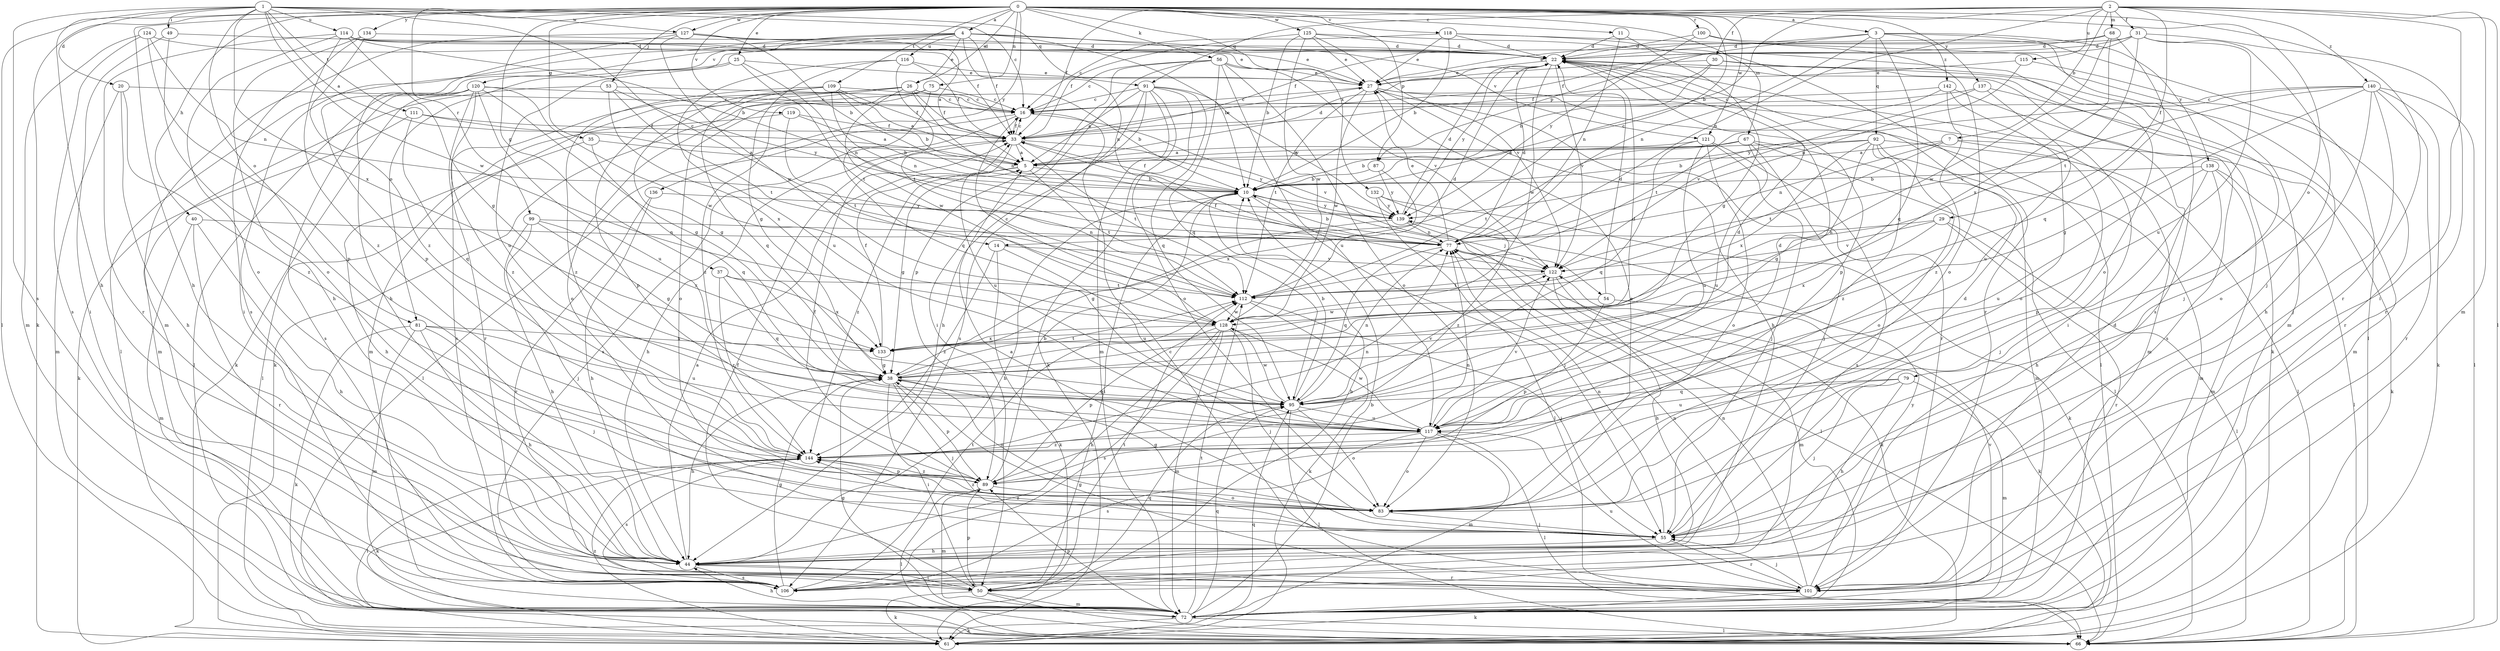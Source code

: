 strict digraph  {
0;
1;
2;
3;
4;
5;
7;
10;
11;
14;
16;
20;
22;
25;
26;
27;
29;
30;
31;
33;
35;
37;
38;
40;
44;
49;
50;
53;
54;
55;
56;
61;
66;
67;
68;
72;
75;
77;
79;
81;
83;
87;
89;
91;
92;
95;
99;
100;
101;
106;
109;
111;
112;
114;
115;
116;
117;
118;
119;
120;
121;
122;
124;
125;
127;
128;
132;
133;
134;
136;
137;
138;
139;
140;
142;
144;
0 -> 3  [label=a];
0 -> 4  [label=a];
0 -> 11  [label=c];
0 -> 14  [label=c];
0 -> 25  [label=e];
0 -> 26  [label=e];
0 -> 35  [label=g];
0 -> 37  [label=g];
0 -> 40  [label=h];
0 -> 44  [label=h];
0 -> 53  [label=j];
0 -> 56  [label=k];
0 -> 61  [label=k];
0 -> 66  [label=l];
0 -> 67  [label=m];
0 -> 75  [label=n];
0 -> 79  [label=o];
0 -> 87  [label=p];
0 -> 99  [label=r];
0 -> 100  [label=r];
0 -> 101  [label=r];
0 -> 109  [label=t];
0 -> 118  [label=v];
0 -> 119  [label=v];
0 -> 125  [label=w];
0 -> 127  [label=w];
0 -> 132  [label=x];
0 -> 134  [label=y];
0 -> 136  [label=y];
0 -> 137  [label=y];
0 -> 121  [label=w];
1 -> 5  [label=a];
1 -> 14  [label=c];
1 -> 16  [label=c];
1 -> 20  [label=d];
1 -> 44  [label=h];
1 -> 49  [label=i];
1 -> 81  [label=o];
1 -> 91  [label=q];
1 -> 106  [label=s];
1 -> 111  [label=t];
1 -> 114  [label=u];
1 -> 127  [label=w];
1 -> 128  [label=w];
1 -> 133  [label=x];
2 -> 7  [label=b];
2 -> 10  [label=b];
2 -> 29  [label=f];
2 -> 30  [label=f];
2 -> 31  [label=f];
2 -> 33  [label=f];
2 -> 50  [label=i];
2 -> 66  [label=l];
2 -> 68  [label=m];
2 -> 72  [label=m];
2 -> 77  [label=n];
2 -> 91  [label=q];
2 -> 115  [label=u];
2 -> 140  [label=z];
3 -> 22  [label=d];
3 -> 77  [label=n];
3 -> 87  [label=p];
3 -> 92  [label=q];
3 -> 95  [label=q];
3 -> 106  [label=s];
3 -> 138  [label=y];
3 -> 142  [label=z];
4 -> 10  [label=b];
4 -> 26  [label=e];
4 -> 27  [label=e];
4 -> 33  [label=f];
4 -> 44  [label=h];
4 -> 77  [label=n];
4 -> 81  [label=o];
4 -> 106  [label=s];
4 -> 116  [label=u];
4 -> 120  [label=v];
4 -> 121  [label=v];
5 -> 10  [label=b];
5 -> 22  [label=d];
5 -> 38  [label=g];
5 -> 112  [label=t];
5 -> 144  [label=z];
7 -> 5  [label=a];
7 -> 61  [label=k];
7 -> 77  [label=n];
7 -> 89  [label=p];
7 -> 112  [label=t];
10 -> 33  [label=f];
10 -> 44  [label=h];
10 -> 50  [label=i];
10 -> 54  [label=j];
10 -> 55  [label=j];
10 -> 139  [label=y];
11 -> 22  [label=d];
11 -> 38  [label=g];
11 -> 77  [label=n];
14 -> 61  [label=k];
14 -> 117  [label=u];
14 -> 122  [label=v];
14 -> 144  [label=z];
16 -> 33  [label=f];
16 -> 66  [label=l];
16 -> 106  [label=s];
16 -> 122  [label=v];
20 -> 16  [label=c];
20 -> 44  [label=h];
20 -> 72  [label=m];
20 -> 144  [label=z];
22 -> 27  [label=e];
22 -> 50  [label=i];
22 -> 61  [label=k];
22 -> 89  [label=p];
22 -> 122  [label=v];
22 -> 128  [label=w];
22 -> 139  [label=y];
25 -> 27  [label=e];
25 -> 66  [label=l];
25 -> 77  [label=n];
25 -> 112  [label=t];
25 -> 117  [label=u];
26 -> 10  [label=b];
26 -> 16  [label=c];
26 -> 33  [label=f];
26 -> 72  [label=m];
26 -> 77  [label=n];
26 -> 83  [label=o];
26 -> 89  [label=p];
26 -> 106  [label=s];
26 -> 128  [label=w];
27 -> 16  [label=c];
27 -> 44  [label=h];
27 -> 66  [label=l];
27 -> 72  [label=m];
27 -> 101  [label=r];
27 -> 112  [label=t];
27 -> 128  [label=w];
29 -> 66  [label=l];
29 -> 77  [label=n];
29 -> 101  [label=r];
29 -> 122  [label=v];
29 -> 133  [label=x];
30 -> 10  [label=b];
30 -> 27  [label=e];
30 -> 33  [label=f];
30 -> 44  [label=h];
30 -> 55  [label=j];
31 -> 22  [label=d];
31 -> 27  [label=e];
31 -> 33  [label=f];
31 -> 55  [label=j];
31 -> 101  [label=r];
31 -> 112  [label=t];
31 -> 117  [label=u];
33 -> 5  [label=a];
33 -> 16  [label=c];
33 -> 27  [label=e];
33 -> 44  [label=h];
33 -> 112  [label=t];
33 -> 117  [label=u];
33 -> 139  [label=y];
35 -> 5  [label=a];
35 -> 44  [label=h];
35 -> 95  [label=q];
37 -> 95  [label=q];
37 -> 112  [label=t];
37 -> 133  [label=x];
37 -> 144  [label=z];
38 -> 22  [label=d];
38 -> 44  [label=h];
38 -> 50  [label=i];
38 -> 55  [label=j];
38 -> 83  [label=o];
38 -> 89  [label=p];
38 -> 95  [label=q];
38 -> 112  [label=t];
40 -> 44  [label=h];
40 -> 72  [label=m];
40 -> 77  [label=n];
40 -> 101  [label=r];
44 -> 5  [label=a];
44 -> 50  [label=i];
44 -> 101  [label=r];
44 -> 106  [label=s];
49 -> 22  [label=d];
49 -> 50  [label=i];
49 -> 83  [label=o];
50 -> 10  [label=b];
50 -> 33  [label=f];
50 -> 61  [label=k];
50 -> 66  [label=l];
50 -> 72  [label=m];
50 -> 89  [label=p];
50 -> 95  [label=q];
50 -> 112  [label=t];
53 -> 16  [label=c];
53 -> 72  [label=m];
53 -> 112  [label=t];
53 -> 133  [label=x];
53 -> 139  [label=y];
54 -> 22  [label=d];
54 -> 61  [label=k];
54 -> 89  [label=p];
54 -> 128  [label=w];
55 -> 5  [label=a];
55 -> 22  [label=d];
55 -> 44  [label=h];
55 -> 77  [label=n];
55 -> 101  [label=r];
55 -> 144  [label=z];
56 -> 16  [label=c];
56 -> 27  [label=e];
56 -> 50  [label=i];
56 -> 83  [label=o];
56 -> 89  [label=p];
56 -> 95  [label=q];
56 -> 117  [label=u];
56 -> 122  [label=v];
61 -> 95  [label=q];
61 -> 144  [label=z];
67 -> 5  [label=a];
67 -> 10  [label=b];
67 -> 55  [label=j];
67 -> 66  [label=l];
67 -> 72  [label=m];
67 -> 112  [label=t];
67 -> 117  [label=u];
68 -> 22  [label=d];
68 -> 33  [label=f];
68 -> 95  [label=q];
68 -> 128  [label=w];
68 -> 133  [label=x];
72 -> 10  [label=b];
72 -> 38  [label=g];
72 -> 44  [label=h];
72 -> 61  [label=k];
72 -> 66  [label=l];
72 -> 89  [label=p];
72 -> 95  [label=q];
72 -> 112  [label=t];
72 -> 122  [label=v];
75 -> 16  [label=c];
75 -> 61  [label=k];
75 -> 83  [label=o];
75 -> 95  [label=q];
75 -> 144  [label=z];
77 -> 10  [label=b];
77 -> 22  [label=d];
77 -> 27  [label=e];
77 -> 61  [label=k];
77 -> 95  [label=q];
77 -> 122  [label=v];
79 -> 44  [label=h];
79 -> 55  [label=j];
79 -> 72  [label=m];
79 -> 95  [label=q];
79 -> 117  [label=u];
81 -> 44  [label=h];
81 -> 55  [label=j];
81 -> 61  [label=k];
81 -> 72  [label=m];
81 -> 117  [label=u];
81 -> 133  [label=x];
83 -> 27  [label=e];
83 -> 38  [label=g];
83 -> 55  [label=j];
83 -> 144  [label=z];
87 -> 10  [label=b];
87 -> 133  [label=x];
87 -> 139  [label=y];
89 -> 10  [label=b];
89 -> 33  [label=f];
89 -> 66  [label=l];
89 -> 72  [label=m];
89 -> 77  [label=n];
89 -> 83  [label=o];
89 -> 144  [label=z];
91 -> 5  [label=a];
91 -> 16  [label=c];
91 -> 44  [label=h];
91 -> 61  [label=k];
91 -> 72  [label=m];
91 -> 83  [label=o];
91 -> 95  [label=q];
91 -> 106  [label=s];
91 -> 139  [label=y];
92 -> 5  [label=a];
92 -> 10  [label=b];
92 -> 38  [label=g];
92 -> 66  [label=l];
92 -> 72  [label=m];
92 -> 83  [label=o];
92 -> 133  [label=x];
92 -> 144  [label=z];
95 -> 10  [label=b];
95 -> 22  [label=d];
95 -> 66  [label=l];
95 -> 77  [label=n];
95 -> 83  [label=o];
95 -> 117  [label=u];
95 -> 122  [label=v];
95 -> 128  [label=w];
99 -> 38  [label=g];
99 -> 44  [label=h];
99 -> 55  [label=j];
99 -> 77  [label=n];
99 -> 133  [label=x];
100 -> 22  [label=d];
100 -> 66  [label=l];
100 -> 83  [label=o];
100 -> 139  [label=y];
101 -> 16  [label=c];
101 -> 22  [label=d];
101 -> 38  [label=g];
101 -> 55  [label=j];
101 -> 61  [label=k];
101 -> 77  [label=n];
101 -> 117  [label=u];
101 -> 139  [label=y];
106 -> 38  [label=g];
106 -> 77  [label=n];
106 -> 112  [label=t];
109 -> 5  [label=a];
109 -> 10  [label=b];
109 -> 16  [label=c];
109 -> 33  [label=f];
109 -> 38  [label=g];
109 -> 77  [label=n];
109 -> 95  [label=q];
109 -> 144  [label=z];
111 -> 5  [label=a];
111 -> 33  [label=f];
111 -> 61  [label=k];
111 -> 95  [label=q];
112 -> 22  [label=d];
112 -> 55  [label=j];
112 -> 61  [label=k];
112 -> 128  [label=w];
114 -> 10  [label=b];
114 -> 22  [label=d];
114 -> 27  [label=e];
114 -> 33  [label=f];
114 -> 38  [label=g];
114 -> 83  [label=o];
114 -> 101  [label=r];
114 -> 144  [label=z];
115 -> 27  [label=e];
115 -> 77  [label=n];
115 -> 101  [label=r];
116 -> 27  [label=e];
116 -> 33  [label=f];
116 -> 38  [label=g];
116 -> 112  [label=t];
116 -> 117  [label=u];
117 -> 22  [label=d];
117 -> 66  [label=l];
117 -> 72  [label=m];
117 -> 83  [label=o];
117 -> 106  [label=s];
117 -> 122  [label=v];
117 -> 128  [label=w];
117 -> 144  [label=z];
118 -> 10  [label=b];
118 -> 16  [label=c];
118 -> 22  [label=d];
118 -> 27  [label=e];
118 -> 72  [label=m];
118 -> 83  [label=o];
119 -> 10  [label=b];
119 -> 33  [label=f];
119 -> 66  [label=l];
119 -> 112  [label=t];
120 -> 16  [label=c];
120 -> 38  [label=g];
120 -> 61  [label=k];
120 -> 66  [label=l];
120 -> 101  [label=r];
120 -> 106  [label=s];
120 -> 117  [label=u];
120 -> 128  [label=w];
120 -> 144  [label=z];
121 -> 5  [label=a];
121 -> 55  [label=j];
121 -> 83  [label=o];
121 -> 95  [label=q];
121 -> 106  [label=s];
121 -> 117  [label=u];
122 -> 33  [label=f];
122 -> 44  [label=h];
122 -> 72  [label=m];
122 -> 112  [label=t];
124 -> 22  [label=d];
124 -> 72  [label=m];
124 -> 77  [label=n];
124 -> 89  [label=p];
124 -> 106  [label=s];
125 -> 10  [label=b];
125 -> 22  [label=d];
125 -> 27  [label=e];
125 -> 33  [label=f];
125 -> 101  [label=r];
125 -> 122  [label=v];
125 -> 128  [label=w];
127 -> 5  [label=a];
127 -> 10  [label=b];
127 -> 22  [label=d];
127 -> 72  [label=m];
127 -> 89  [label=p];
127 -> 128  [label=w];
128 -> 16  [label=c];
128 -> 44  [label=h];
128 -> 55  [label=j];
128 -> 72  [label=m];
128 -> 89  [label=p];
128 -> 106  [label=s];
128 -> 133  [label=x];
132 -> 61  [label=k];
132 -> 66  [label=l];
132 -> 139  [label=y];
132 -> 144  [label=z];
133 -> 33  [label=f];
133 -> 38  [label=g];
134 -> 22  [label=d];
134 -> 44  [label=h];
134 -> 50  [label=i];
134 -> 144  [label=z];
136 -> 44  [label=h];
136 -> 101  [label=r];
136 -> 139  [label=y];
137 -> 16  [label=c];
137 -> 72  [label=m];
137 -> 117  [label=u];
137 -> 122  [label=v];
138 -> 10  [label=b];
138 -> 44  [label=h];
138 -> 55  [label=j];
138 -> 66  [label=l];
138 -> 72  [label=m];
138 -> 117  [label=u];
139 -> 22  [label=d];
139 -> 38  [label=g];
139 -> 66  [label=l];
139 -> 77  [label=n];
140 -> 16  [label=c];
140 -> 38  [label=g];
140 -> 55  [label=j];
140 -> 61  [label=k];
140 -> 66  [label=l];
140 -> 83  [label=o];
140 -> 101  [label=r];
140 -> 122  [label=v];
140 -> 139  [label=y];
142 -> 16  [label=c];
142 -> 83  [label=o];
142 -> 106  [label=s];
142 -> 112  [label=t];
142 -> 144  [label=z];
144 -> 61  [label=k];
144 -> 66  [label=l];
144 -> 77  [label=n];
144 -> 89  [label=p];
144 -> 106  [label=s];
}
